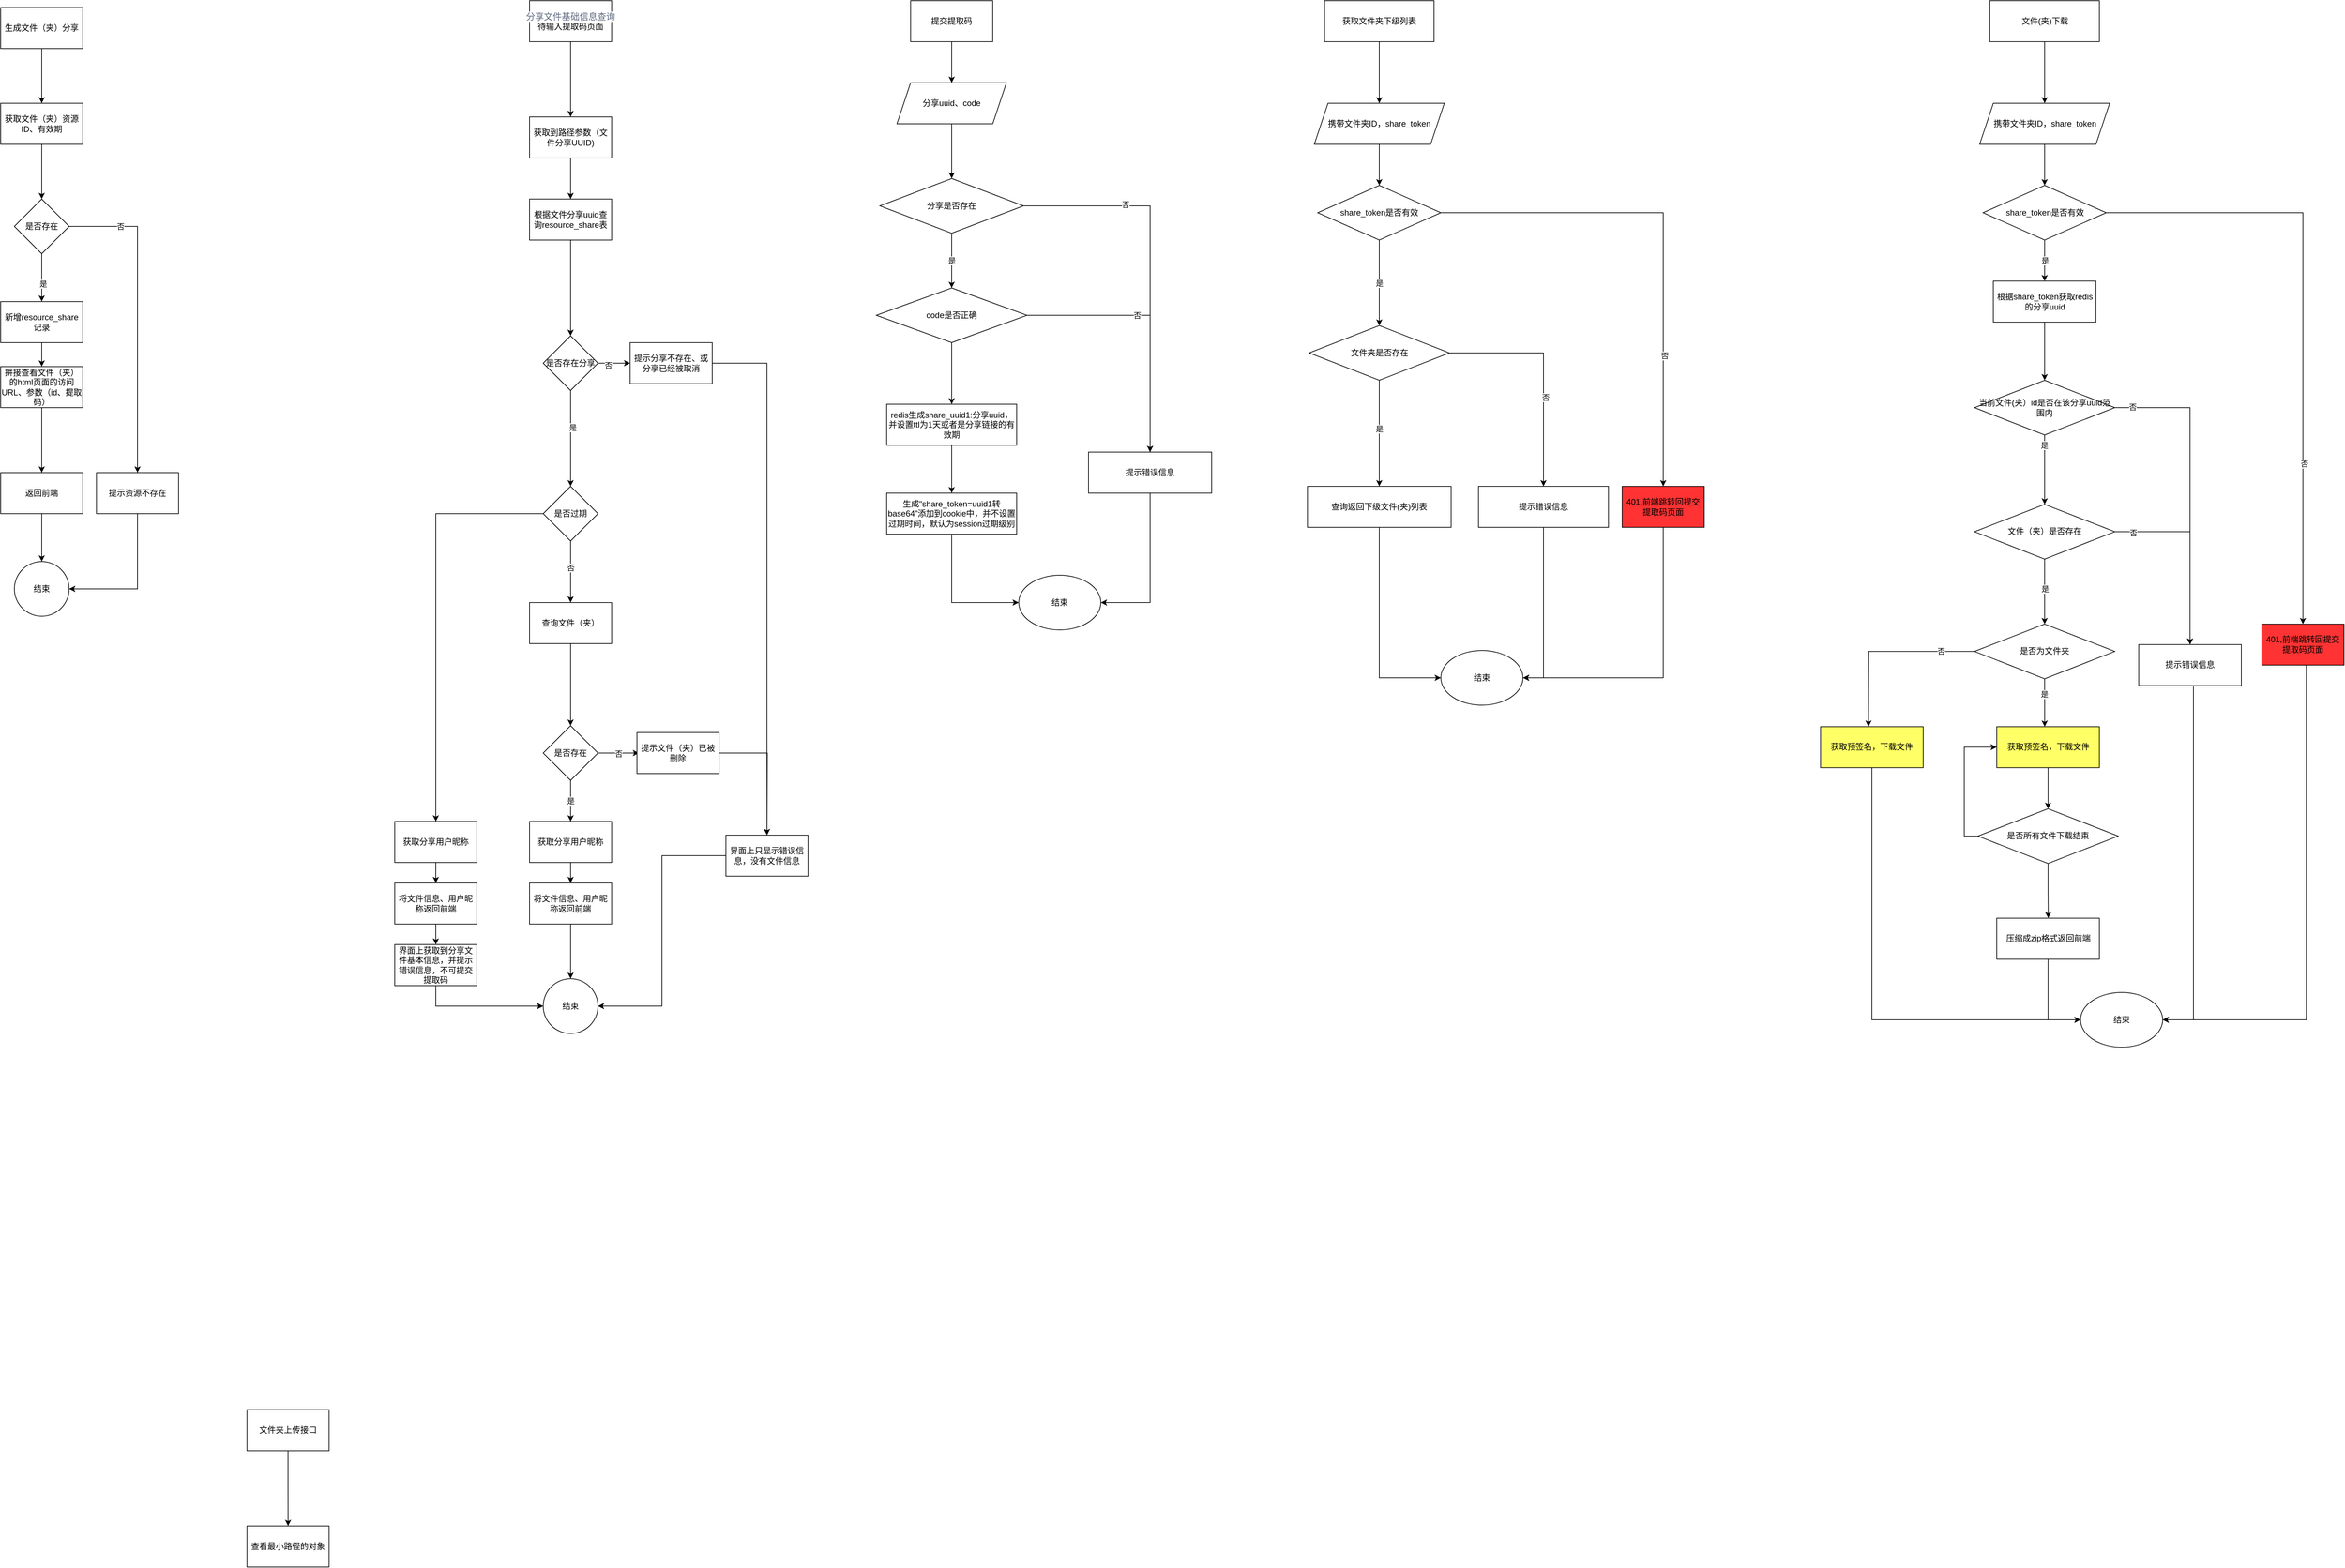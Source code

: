 <mxfile version="21.3.2" type="github">
  <diagram name="第 1 页" id="37nhzle9u0SKA33fkqQB">
    <mxGraphModel dx="4521" dy="644" grid="1" gridSize="10" guides="1" tooltips="1" connect="1" arrows="1" fold="1" page="1" pageScale="1" pageWidth="3300" pageHeight="4681" math="0" shadow="0">
      <root>
        <mxCell id="0" />
        <mxCell id="1" parent="0" />
        <mxCell id="QX1EWE-4HNn0DnZQfxOE-3" value="" style="edgeStyle=orthogonalEdgeStyle;rounded=0;orthogonalLoop=1;jettySize=auto;html=1;" parent="1" source="QX1EWE-4HNn0DnZQfxOE-1" target="QX1EWE-4HNn0DnZQfxOE-2" edge="1">
          <mxGeometry relative="1" as="geometry" />
        </mxCell>
        <mxCell id="QX1EWE-4HNn0DnZQfxOE-1" value="生成文件（夹）分享" style="rounded=0;whiteSpace=wrap;html=1;" parent="1" vertex="1">
          <mxGeometry x="-210" y="80" width="120" height="60" as="geometry" />
        </mxCell>
        <mxCell id="QX1EWE-4HNn0DnZQfxOE-16" value="" style="edgeStyle=orthogonalEdgeStyle;rounded=0;orthogonalLoop=1;jettySize=auto;html=1;" parent="1" source="QX1EWE-4HNn0DnZQfxOE-2" edge="1">
          <mxGeometry relative="1" as="geometry">
            <mxPoint x="-150" y="360" as="targetPoint" />
          </mxGeometry>
        </mxCell>
        <mxCell id="QX1EWE-4HNn0DnZQfxOE-2" value="获取文件（夹）资源ID、有效期" style="whiteSpace=wrap;html=1;rounded=0;" parent="1" vertex="1">
          <mxGeometry x="-210" y="220" width="120" height="60" as="geometry" />
        </mxCell>
        <mxCell id="QX1EWE-4HNn0DnZQfxOE-18" value="" style="edgeStyle=orthogonalEdgeStyle;rounded=0;orthogonalLoop=1;jettySize=auto;html=1;exitX=0.5;exitY=1;exitDx=0;exitDy=0;entryX=0.5;entryY=0;entryDx=0;entryDy=0;" parent="1" source="aEUXDC6EPmX7xZ4SOM1j-1" target="aEUXDC6EPmX7xZ4SOM1j-6" edge="1">
          <mxGeometry relative="1" as="geometry">
            <mxPoint x="-150" y="420" as="sourcePoint" />
            <mxPoint x="-70" y="480" as="targetPoint" />
          </mxGeometry>
        </mxCell>
        <mxCell id="aEUXDC6EPmX7xZ4SOM1j-3" value="是" style="edgeLabel;html=1;align=center;verticalAlign=middle;resizable=0;points=[];" parent="QX1EWE-4HNn0DnZQfxOE-18" vertex="1" connectable="0">
          <mxGeometry x="0.24" y="2" relative="1" as="geometry">
            <mxPoint as="offset" />
          </mxGeometry>
        </mxCell>
        <mxCell id="QX1EWE-4HNn0DnZQfxOE-13" value="" style="edgeStyle=orthogonalEdgeStyle;rounded=0;orthogonalLoop=1;jettySize=auto;html=1;" parent="1" source="QX1EWE-4HNn0DnZQfxOE-10" target="QX1EWE-4HNn0DnZQfxOE-12" edge="1">
          <mxGeometry relative="1" as="geometry" />
        </mxCell>
        <mxCell id="QX1EWE-4HNn0DnZQfxOE-10" value="返回前端" style="whiteSpace=wrap;html=1;rounded=0;" parent="1" vertex="1">
          <mxGeometry x="-210" y="760" width="120" height="60" as="geometry" />
        </mxCell>
        <mxCell id="QX1EWE-4HNn0DnZQfxOE-12" value="结束" style="ellipse;whiteSpace=wrap;html=1;rounded=0;" parent="1" vertex="1">
          <mxGeometry x="-190" y="890" width="80" height="80" as="geometry" />
        </mxCell>
        <mxCell id="aU1LqzAQT_UT4UO_2KOo-6" style="edgeStyle=orthogonalEdgeStyle;rounded=0;orthogonalLoop=1;jettySize=auto;html=1;entryX=0.5;entryY=0;entryDx=0;entryDy=0;" parent="1" source="QX1EWE-4HNn0DnZQfxOE-17" target="QX1EWE-4HNn0DnZQfxOE-10" edge="1">
          <mxGeometry relative="1" as="geometry" />
        </mxCell>
        <mxCell id="QX1EWE-4HNn0DnZQfxOE-17" value="拼接查看文件（夹）的html页面的访问URL、参数（id、提取码）" style="whiteSpace=wrap;html=1;rounded=0;" parent="1" vertex="1">
          <mxGeometry x="-210" y="605" width="120" height="60" as="geometry" />
        </mxCell>
        <mxCell id="QX1EWE-4HNn0DnZQfxOE-24" value="" style="edgeStyle=orthogonalEdgeStyle;rounded=0;orthogonalLoop=1;jettySize=auto;html=1;" parent="1" source="QX1EWE-4HNn0DnZQfxOE-22" target="QX1EWE-4HNn0DnZQfxOE-23" edge="1">
          <mxGeometry relative="1" as="geometry" />
        </mxCell>
        <mxCell id="QX1EWE-4HNn0DnZQfxOE-22" value="&lt;div class=&quot;ant-col-8 colName&quot; style=&quot;box-sizing: border-box ; margin: 0px ; padding: 0px ; position: relative ; min-height: 1px ; float: left ; width: 362.125px ; overflow: hidden ; text-overflow: ellipsis ; color: rgba(13 , 27 , 62 , 0.65) ; font-family: , &amp;#34;blinkmacsystemfont&amp;#34; , &amp;#34;segoe ui&amp;#34; , &amp;#34;roboto&amp;#34; , &amp;#34;helvetica neue&amp;#34; , &amp;#34;helvetica&amp;#34; , &amp;#34;pingfang sc&amp;#34; , &amp;#34;hiragino sans gb&amp;#34; , &amp;#34;microsoft yahei&amp;#34; , &amp;#34;simsun&amp;#34; , sans-serif ; font-size: 13px ; background-color: rgb(255 , 255 , 255)&quot;&gt;分享文件基础信息查询&lt;/div&gt;待输入提取码页面" style="rounded=0;whiteSpace=wrap;html=1;" parent="1" vertex="1">
          <mxGeometry x="563" y="70" width="120" height="60" as="geometry" />
        </mxCell>
        <mxCell id="aU1LqzAQT_UT4UO_2KOo-7" style="edgeStyle=orthogonalEdgeStyle;rounded=0;orthogonalLoop=1;jettySize=auto;html=1;entryX=0.5;entryY=0;entryDx=0;entryDy=0;" parent="1" source="QX1EWE-4HNn0DnZQfxOE-23" target="QX1EWE-4HNn0DnZQfxOE-32" edge="1">
          <mxGeometry relative="1" as="geometry">
            <mxPoint x="623" y="470.0" as="targetPoint" />
          </mxGeometry>
        </mxCell>
        <mxCell id="QX1EWE-4HNn0DnZQfxOE-23" value="获取到路径参数（文件分享UUID)" style="whiteSpace=wrap;html=1;rounded=0;" parent="1" vertex="1">
          <mxGeometry x="563" y="240" width="120" height="60" as="geometry" />
        </mxCell>
        <mxCell id="QX1EWE-4HNn0DnZQfxOE-36" value="" style="edgeStyle=orthogonalEdgeStyle;rounded=0;orthogonalLoop=1;jettySize=auto;html=1;" parent="1" source="QX1EWE-4HNn0DnZQfxOE-32" target="aEUXDC6EPmX7xZ4SOM1j-21" edge="1">
          <mxGeometry relative="1" as="geometry">
            <mxPoint x="623" y="460" as="targetPoint" />
          </mxGeometry>
        </mxCell>
        <mxCell id="QX1EWE-4HNn0DnZQfxOE-32" value="根据文件分享uuid查询resource_share表" style="whiteSpace=wrap;html=1;rounded=0;" parent="1" vertex="1">
          <mxGeometry x="563" y="360" width="120" height="60" as="geometry" />
        </mxCell>
        <mxCell id="QX1EWE-4HNn0DnZQfxOE-43" value="" style="edgeStyle=orthogonalEdgeStyle;rounded=0;orthogonalLoop=1;jettySize=auto;html=1;" parent="1" source="QX1EWE-4HNn0DnZQfxOE-35" target="QX1EWE-4HNn0DnZQfxOE-42" edge="1">
          <mxGeometry relative="1" as="geometry" />
        </mxCell>
        <mxCell id="QX1EWE-4HNn0DnZQfxOE-44" value="否" style="edgeLabel;html=1;align=center;verticalAlign=middle;resizable=0;points=[];" parent="QX1EWE-4HNn0DnZQfxOE-43" vertex="1" connectable="0">
          <mxGeometry x="-0.167" relative="1" as="geometry">
            <mxPoint y="1" as="offset" />
          </mxGeometry>
        </mxCell>
        <mxCell id="j1UiohagzKCdBn73cwp9-7" style="edgeStyle=orthogonalEdgeStyle;rounded=0;orthogonalLoop=1;jettySize=auto;html=1;" parent="1" source="QX1EWE-4HNn0DnZQfxOE-35" target="Nn34e_D6-jzWnd1NR4TE-65" edge="1">
          <mxGeometry relative="1" as="geometry">
            <mxPoint x="486" y="820" as="targetPoint" />
          </mxGeometry>
        </mxCell>
        <mxCell id="QX1EWE-4HNn0DnZQfxOE-35" value="是否过期" style="rhombus;whiteSpace=wrap;html=1;rounded=0;" parent="1" vertex="1">
          <mxGeometry x="583" y="780" width="80" height="80" as="geometry" />
        </mxCell>
        <mxCell id="QX1EWE-4HNn0DnZQfxOE-46" value="" style="edgeStyle=orthogonalEdgeStyle;rounded=0;orthogonalLoop=1;jettySize=auto;html=1;" parent="1" source="QX1EWE-4HNn0DnZQfxOE-42" target="QX1EWE-4HNn0DnZQfxOE-45" edge="1">
          <mxGeometry relative="1" as="geometry" />
        </mxCell>
        <mxCell id="QX1EWE-4HNn0DnZQfxOE-42" value="查询文件（夹）" style="whiteSpace=wrap;html=1;rounded=0;" parent="1" vertex="1">
          <mxGeometry x="563" y="950" width="120" height="60" as="geometry" />
        </mxCell>
        <mxCell id="QX1EWE-4HNn0DnZQfxOE-48" value="否" style="edgeStyle=orthogonalEdgeStyle;rounded=0;orthogonalLoop=1;jettySize=auto;html=1;" parent="1" source="QX1EWE-4HNn0DnZQfxOE-45" edge="1">
          <mxGeometry relative="1" as="geometry">
            <mxPoint x="723" y="1170" as="targetPoint" />
          </mxGeometry>
        </mxCell>
        <mxCell id="aU1LqzAQT_UT4UO_2KOo-4" value="是" style="edgeStyle=orthogonalEdgeStyle;rounded=0;orthogonalLoop=1;jettySize=auto;html=1;" parent="1" source="QX1EWE-4HNn0DnZQfxOE-45" target="Nn34e_D6-jzWnd1NR4TE-24" edge="1">
          <mxGeometry relative="1" as="geometry">
            <mxPoint x="623" y="1250" as="targetPoint" />
          </mxGeometry>
        </mxCell>
        <mxCell id="QX1EWE-4HNn0DnZQfxOE-45" value="是否存在" style="rhombus;whiteSpace=wrap;html=1;rounded=0;" parent="1" vertex="1">
          <mxGeometry x="583" y="1130" width="80" height="80" as="geometry" />
        </mxCell>
        <mxCell id="U7DTPENzPVOVYZRMsO9u-4" style="edgeStyle=orthogonalEdgeStyle;rounded=0;orthogonalLoop=1;jettySize=auto;html=1;entryX=0.5;entryY=0;entryDx=0;entryDy=0;" parent="1" source="QX1EWE-4HNn0DnZQfxOE-47" edge="1">
          <mxGeometry relative="1" as="geometry">
            <mxPoint x="910" y="1290" as="targetPoint" />
          </mxGeometry>
        </mxCell>
        <mxCell id="QX1EWE-4HNn0DnZQfxOE-47" value="提示文件（夹）已被删除" style="whiteSpace=wrap;html=1;rounded=0;" parent="1" vertex="1">
          <mxGeometry x="720" y="1140" width="120" height="60" as="geometry" />
        </mxCell>
        <mxCell id="QX1EWE-4HNn0DnZQfxOE-54" value="结束" style="ellipse;whiteSpace=wrap;html=1;rounded=0;" parent="1" vertex="1">
          <mxGeometry x="583" y="1500" width="80" height="80" as="geometry" />
        </mxCell>
        <mxCell id="aEUXDC6EPmX7xZ4SOM1j-8" style="edgeStyle=orthogonalEdgeStyle;rounded=0;orthogonalLoop=1;jettySize=auto;html=1;" parent="1" source="aEUXDC6EPmX7xZ4SOM1j-1" target="aEUXDC6EPmX7xZ4SOM1j-9" edge="1">
          <mxGeometry relative="1" as="geometry">
            <mxPoint x="-10" y="852" as="targetPoint" />
          </mxGeometry>
        </mxCell>
        <mxCell id="aEUXDC6EPmX7xZ4SOM1j-11" value="否" style="edgeLabel;html=1;align=center;verticalAlign=middle;resizable=0;points=[];" parent="aEUXDC6EPmX7xZ4SOM1j-8" vertex="1" connectable="0">
          <mxGeometry x="-0.673" relative="1" as="geometry">
            <mxPoint as="offset" />
          </mxGeometry>
        </mxCell>
        <mxCell id="aEUXDC6EPmX7xZ4SOM1j-1" value="是否存在" style="rhombus;whiteSpace=wrap;html=1;" parent="1" vertex="1">
          <mxGeometry x="-190" y="360" width="80" height="80" as="geometry" />
        </mxCell>
        <mxCell id="aEUXDC6EPmX7xZ4SOM1j-7" value="" style="edgeStyle=orthogonalEdgeStyle;rounded=0;orthogonalLoop=1;jettySize=auto;html=1;" parent="1" source="aEUXDC6EPmX7xZ4SOM1j-6" target="QX1EWE-4HNn0DnZQfxOE-17" edge="1">
          <mxGeometry relative="1" as="geometry" />
        </mxCell>
        <mxCell id="aEUXDC6EPmX7xZ4SOM1j-6" value="新增resource_share记录" style="rounded=0;whiteSpace=wrap;html=1;" parent="1" vertex="1">
          <mxGeometry x="-210" y="510" width="120" height="60" as="geometry" />
        </mxCell>
        <mxCell id="aEUXDC6EPmX7xZ4SOM1j-10" style="edgeStyle=orthogonalEdgeStyle;rounded=0;orthogonalLoop=1;jettySize=auto;html=1;entryX=1;entryY=0.5;entryDx=0;entryDy=0;" parent="1" source="aEUXDC6EPmX7xZ4SOM1j-9" target="QX1EWE-4HNn0DnZQfxOE-12" edge="1">
          <mxGeometry relative="1" as="geometry">
            <Array as="points">
              <mxPoint x="-10" y="930" />
            </Array>
          </mxGeometry>
        </mxCell>
        <mxCell id="aEUXDC6EPmX7xZ4SOM1j-9" value="提示资源不存在" style="rounded=0;whiteSpace=wrap;html=1;" parent="1" vertex="1">
          <mxGeometry x="-70" y="760" width="120" height="60" as="geometry" />
        </mxCell>
        <mxCell id="aEUXDC6EPmX7xZ4SOM1j-16" style="edgeStyle=orthogonalEdgeStyle;rounded=0;orthogonalLoop=1;jettySize=auto;html=1;entryX=0.5;entryY=0;entryDx=0;entryDy=0;exitX=0.5;exitY=1;exitDx=0;exitDy=0;" parent="1" source="aEUXDC6EPmX7xZ4SOM1j-21" target="QX1EWE-4HNn0DnZQfxOE-35" edge="1">
          <mxGeometry relative="1" as="geometry">
            <mxPoint x="620" y="720" as="sourcePoint" />
            <Array as="points">
              <mxPoint x="623" y="680" />
              <mxPoint x="623" y="680" />
            </Array>
          </mxGeometry>
        </mxCell>
        <mxCell id="aEUXDC6EPmX7xZ4SOM1j-17" value="是" style="edgeLabel;html=1;align=center;verticalAlign=middle;resizable=0;points=[];" parent="aEUXDC6EPmX7xZ4SOM1j-16" vertex="1" connectable="0">
          <mxGeometry x="-0.245" y="3" relative="1" as="geometry">
            <mxPoint y="1" as="offset" />
          </mxGeometry>
        </mxCell>
        <mxCell id="aEUXDC6EPmX7xZ4SOM1j-22" style="edgeStyle=orthogonalEdgeStyle;rounded=0;orthogonalLoop=1;jettySize=auto;html=1;" parent="1" source="aEUXDC6EPmX7xZ4SOM1j-21" target="aEUXDC6EPmX7xZ4SOM1j-23" edge="1">
          <mxGeometry relative="1" as="geometry">
            <mxPoint x="720" y="580" as="targetPoint" />
          </mxGeometry>
        </mxCell>
        <mxCell id="aEUXDC6EPmX7xZ4SOM1j-26" value="否" style="edgeLabel;html=1;align=center;verticalAlign=middle;resizable=0;points=[];" parent="aEUXDC6EPmX7xZ4SOM1j-22" vertex="1" connectable="0">
          <mxGeometry x="-0.38" y="-2" relative="1" as="geometry">
            <mxPoint y="1" as="offset" />
          </mxGeometry>
        </mxCell>
        <mxCell id="aEUXDC6EPmX7xZ4SOM1j-21" value="是否存在分享" style="rhombus;whiteSpace=wrap;html=1;" parent="1" vertex="1">
          <mxGeometry x="583" y="560" width="80" height="80" as="geometry" />
        </mxCell>
        <mxCell id="j1UiohagzKCdBn73cwp9-2" style="edgeStyle=orthogonalEdgeStyle;rounded=0;orthogonalLoop=1;jettySize=auto;html=1;" parent="1" source="aEUXDC6EPmX7xZ4SOM1j-23" target="j1UiohagzKCdBn73cwp9-3" edge="1">
          <mxGeometry relative="1" as="geometry">
            <mxPoint x="910.0" y="1290" as="targetPoint" />
          </mxGeometry>
        </mxCell>
        <mxCell id="aEUXDC6EPmX7xZ4SOM1j-23" value="提示分享不存在、或分享已经被取消" style="rounded=0;whiteSpace=wrap;html=1;" parent="1" vertex="1">
          <mxGeometry x="710" y="570" width="120" height="60" as="geometry" />
        </mxCell>
        <mxCell id="JEY8M_b-aeZlk2IxCc60-3" style="edgeStyle=orthogonalEdgeStyle;rounded=0;orthogonalLoop=1;jettySize=auto;html=1;entryX=0.5;entryY=0;entryDx=0;entryDy=0;" parent="1" source="JEY8M_b-aeZlk2IxCc60-1" target="JEY8M_b-aeZlk2IxCc60-2" edge="1">
          <mxGeometry relative="1" as="geometry" />
        </mxCell>
        <mxCell id="JEY8M_b-aeZlk2IxCc60-1" value="获取文件夹下级列表" style="rounded=0;whiteSpace=wrap;html=1;" parent="1" vertex="1">
          <mxGeometry x="1725" y="70" width="160" height="60" as="geometry" />
        </mxCell>
        <mxCell id="JEY8M_b-aeZlk2IxCc60-8" style="edgeStyle=orthogonalEdgeStyle;rounded=0;orthogonalLoop=1;jettySize=auto;html=1;" parent="1" source="JEY8M_b-aeZlk2IxCc60-2" target="JEY8M_b-aeZlk2IxCc60-5" edge="1">
          <mxGeometry relative="1" as="geometry" />
        </mxCell>
        <mxCell id="JEY8M_b-aeZlk2IxCc60-2" value="携带文件夹ID，share_token" style="shape=parallelogram;perimeter=parallelogramPerimeter;whiteSpace=wrap;html=1;fixedSize=1;" parent="1" vertex="1">
          <mxGeometry x="1710" y="220" width="190" height="60" as="geometry" />
        </mxCell>
        <mxCell id="JEY8M_b-aeZlk2IxCc60-9" value="是" style="edgeStyle=orthogonalEdgeStyle;rounded=0;orthogonalLoop=1;jettySize=auto;html=1;" parent="1" source="JEY8M_b-aeZlk2IxCc60-5" target="JEY8M_b-aeZlk2IxCc60-6" edge="1">
          <mxGeometry relative="1" as="geometry" />
        </mxCell>
        <mxCell id="j1UiohagzKCdBn73cwp9-20" style="edgeStyle=orthogonalEdgeStyle;rounded=0;orthogonalLoop=1;jettySize=auto;html=1;entryX=0.5;entryY=0;entryDx=0;entryDy=0;" parent="1" source="JEY8M_b-aeZlk2IxCc60-5" target="j1UiohagzKCdBn73cwp9-19" edge="1">
          <mxGeometry relative="1" as="geometry" />
        </mxCell>
        <mxCell id="j1UiohagzKCdBn73cwp9-21" value="否" style="edgeLabel;html=1;align=center;verticalAlign=middle;resizable=0;points=[];" parent="j1UiohagzKCdBn73cwp9-20" vertex="1" connectable="0">
          <mxGeometry x="0.472" y="2" relative="1" as="geometry">
            <mxPoint as="offset" />
          </mxGeometry>
        </mxCell>
        <mxCell id="JEY8M_b-aeZlk2IxCc60-5" value="share_token是否有效" style="rhombus;whiteSpace=wrap;html=1;" parent="1" vertex="1">
          <mxGeometry x="1715" y="340" width="180" height="80" as="geometry" />
        </mxCell>
        <mxCell id="j1UiohagzKCdBn73cwp9-22" style="edgeStyle=orthogonalEdgeStyle;rounded=0;orthogonalLoop=1;jettySize=auto;html=1;entryX=0.5;entryY=0;entryDx=0;entryDy=0;" parent="1" source="JEY8M_b-aeZlk2IxCc60-6" target="JEY8M_b-aeZlk2IxCc60-13" edge="1">
          <mxGeometry relative="1" as="geometry" />
        </mxCell>
        <mxCell id="j1UiohagzKCdBn73cwp9-25" value="否" style="edgeLabel;html=1;align=center;verticalAlign=middle;resizable=0;points=[];" parent="j1UiohagzKCdBn73cwp9-22" vertex="1" connectable="0">
          <mxGeometry x="0.215" y="3" relative="1" as="geometry">
            <mxPoint as="offset" />
          </mxGeometry>
        </mxCell>
        <mxCell id="j1UiohagzKCdBn73cwp9-23" style="edgeStyle=orthogonalEdgeStyle;rounded=0;orthogonalLoop=1;jettySize=auto;html=1;entryX=0.5;entryY=0;entryDx=0;entryDy=0;" parent="1" source="JEY8M_b-aeZlk2IxCc60-6" target="JEY8M_b-aeZlk2IxCc60-11" edge="1">
          <mxGeometry relative="1" as="geometry" />
        </mxCell>
        <mxCell id="j1UiohagzKCdBn73cwp9-24" value="是" style="edgeLabel;html=1;align=center;verticalAlign=middle;resizable=0;points=[];" parent="j1UiohagzKCdBn73cwp9-23" vertex="1" connectable="0">
          <mxGeometry x="-0.085" relative="1" as="geometry">
            <mxPoint as="offset" />
          </mxGeometry>
        </mxCell>
        <mxCell id="JEY8M_b-aeZlk2IxCc60-6" value="文件夹是否存在" style="rhombus;whiteSpace=wrap;html=1;" parent="1" vertex="1">
          <mxGeometry x="1702.5" y="545" width="205" height="80" as="geometry" />
        </mxCell>
        <mxCell id="JEY8M_b-aeZlk2IxCc60-15" style="edgeStyle=orthogonalEdgeStyle;rounded=0;orthogonalLoop=1;jettySize=auto;html=1;" parent="1" source="JEY8M_b-aeZlk2IxCc60-11" target="JEY8M_b-aeZlk2IxCc60-14" edge="1">
          <mxGeometry relative="1" as="geometry">
            <Array as="points">
              <mxPoint x="1805" y="1060" />
            </Array>
          </mxGeometry>
        </mxCell>
        <mxCell id="JEY8M_b-aeZlk2IxCc60-11" value="查询返回下级文件(夹)列表" style="rounded=0;whiteSpace=wrap;html=1;" parent="1" vertex="1">
          <mxGeometry x="1700" y="780" width="210" height="60" as="geometry" />
        </mxCell>
        <mxCell id="JEY8M_b-aeZlk2IxCc60-20" style="edgeStyle=orthogonalEdgeStyle;rounded=0;orthogonalLoop=1;jettySize=auto;html=1;entryX=1;entryY=0.5;entryDx=0;entryDy=0;exitX=0.5;exitY=1;exitDx=0;exitDy=0;" parent="1" source="JEY8M_b-aeZlk2IxCc60-13" target="JEY8M_b-aeZlk2IxCc60-14" edge="1">
          <mxGeometry relative="1" as="geometry">
            <Array as="points">
              <mxPoint x="2045" y="1060" />
            </Array>
          </mxGeometry>
        </mxCell>
        <mxCell id="JEY8M_b-aeZlk2IxCc60-13" value="提示错误信息" style="rounded=0;whiteSpace=wrap;html=1;" parent="1" vertex="1">
          <mxGeometry x="1950" y="780" width="190" height="60" as="geometry" />
        </mxCell>
        <mxCell id="JEY8M_b-aeZlk2IxCc60-14" value="结束" style="ellipse;whiteSpace=wrap;html=1;" parent="1" vertex="1">
          <mxGeometry x="1895" y="1020" width="120" height="80" as="geometry" />
        </mxCell>
        <mxCell id="Nn34e_D6-jzWnd1NR4TE-2" style="edgeStyle=orthogonalEdgeStyle;rounded=0;orthogonalLoop=1;jettySize=auto;html=1;exitX=0;exitY=0.5;exitDx=0;exitDy=0;entryX=1;entryY=0.5;entryDx=0;entryDy=0;" parent="1" source="j1UiohagzKCdBn73cwp9-3" target="QX1EWE-4HNn0DnZQfxOE-54" edge="1">
          <mxGeometry relative="1" as="geometry">
            <mxPoint x="910" y="1350" as="sourcePoint" />
          </mxGeometry>
        </mxCell>
        <mxCell id="j1UiohagzKCdBn73cwp9-3" value="界面上只显示错误信息，没有文件信息" style="rounded=0;whiteSpace=wrap;html=1;" parent="1" vertex="1">
          <mxGeometry x="850" y="1290" width="120" height="60" as="geometry" />
        </mxCell>
        <mxCell id="Nn34e_D6-jzWnd1NR4TE-70" style="edgeStyle=orthogonalEdgeStyle;rounded=0;orthogonalLoop=1;jettySize=auto;html=1;exitX=0.5;exitY=1;exitDx=0;exitDy=0;entryX=0;entryY=0.5;entryDx=0;entryDy=0;" parent="1" source="j1UiohagzKCdBn73cwp9-9" target="QX1EWE-4HNn0DnZQfxOE-54" edge="1">
          <mxGeometry relative="1" as="geometry" />
        </mxCell>
        <mxCell id="j1UiohagzKCdBn73cwp9-9" value="界面上获取到分享文件基本信息，并提示错误信息，不可提交提取码" style="rounded=0;whiteSpace=wrap;html=1;" parent="1" vertex="1">
          <mxGeometry x="366" y="1450" width="120" height="60" as="geometry" />
        </mxCell>
        <mxCell id="j1UiohagzKCdBn73cwp9-26" style="edgeStyle=orthogonalEdgeStyle;rounded=0;orthogonalLoop=1;jettySize=auto;html=1;entryX=1;entryY=0.5;entryDx=0;entryDy=0;exitX=0.5;exitY=1;exitDx=0;exitDy=0;" parent="1" source="j1UiohagzKCdBn73cwp9-19" target="JEY8M_b-aeZlk2IxCc60-14" edge="1">
          <mxGeometry relative="1" as="geometry">
            <Array as="points">
              <mxPoint x="2220" y="1060" />
            </Array>
          </mxGeometry>
        </mxCell>
        <mxCell id="j1UiohagzKCdBn73cwp9-19" value="401,前端跳转回提交提取码页面" style="rounded=0;whiteSpace=wrap;html=1;fillColor=#FF3333;" parent="1" vertex="1">
          <mxGeometry x="2160" y="780" width="120" height="60" as="geometry" />
        </mxCell>
        <mxCell id="j1UiohagzKCdBn73cwp9-27" style="edgeStyle=orthogonalEdgeStyle;rounded=0;orthogonalLoop=1;jettySize=auto;html=1;entryX=0.5;entryY=0;entryDx=0;entryDy=0;" parent="1" source="j1UiohagzKCdBn73cwp9-28" target="j1UiohagzKCdBn73cwp9-30" edge="1">
          <mxGeometry relative="1" as="geometry" />
        </mxCell>
        <mxCell id="j1UiohagzKCdBn73cwp9-28" value="文件(夹)下载" style="rounded=0;whiteSpace=wrap;html=1;" parent="1" vertex="1">
          <mxGeometry x="2697.5" y="70" width="160" height="60" as="geometry" />
        </mxCell>
        <mxCell id="j1UiohagzKCdBn73cwp9-29" style="edgeStyle=orthogonalEdgeStyle;rounded=0;orthogonalLoop=1;jettySize=auto;html=1;" parent="1" source="j1UiohagzKCdBn73cwp9-30" target="j1UiohagzKCdBn73cwp9-34" edge="1">
          <mxGeometry relative="1" as="geometry" />
        </mxCell>
        <mxCell id="j1UiohagzKCdBn73cwp9-30" value="携带文件夹ID，share_token" style="shape=parallelogram;perimeter=parallelogramPerimeter;whiteSpace=wrap;html=1;fixedSize=1;" parent="1" vertex="1">
          <mxGeometry x="2682.5" y="220" width="190" height="60" as="geometry" />
        </mxCell>
        <mxCell id="j1UiohagzKCdBn73cwp9-31" value="是" style="edgeStyle=orthogonalEdgeStyle;rounded=0;orthogonalLoop=1;jettySize=auto;html=1;" parent="1" source="j1UiohagzKCdBn73cwp9-34" target="Nn34e_D6-jzWnd1NR4TE-45" edge="1">
          <mxGeometry relative="1" as="geometry" />
        </mxCell>
        <mxCell id="j1UiohagzKCdBn73cwp9-32" style="edgeStyle=orthogonalEdgeStyle;rounded=0;orthogonalLoop=1;jettySize=auto;html=1;entryX=0.5;entryY=0;entryDx=0;entryDy=0;" parent="1" source="j1UiohagzKCdBn73cwp9-34" target="j1UiohagzKCdBn73cwp9-46" edge="1">
          <mxGeometry relative="1" as="geometry" />
        </mxCell>
        <mxCell id="j1UiohagzKCdBn73cwp9-33" value="否" style="edgeLabel;html=1;align=center;verticalAlign=middle;resizable=0;points=[];" parent="j1UiohagzKCdBn73cwp9-32" vertex="1" connectable="0">
          <mxGeometry x="0.472" y="2" relative="1" as="geometry">
            <mxPoint as="offset" />
          </mxGeometry>
        </mxCell>
        <mxCell id="j1UiohagzKCdBn73cwp9-34" value="share_token是否有效" style="rhombus;whiteSpace=wrap;html=1;" parent="1" vertex="1">
          <mxGeometry x="2687.5" y="340" width="180" height="80" as="geometry" />
        </mxCell>
        <mxCell id="j1UiohagzKCdBn73cwp9-35" style="edgeStyle=orthogonalEdgeStyle;rounded=0;orthogonalLoop=1;jettySize=auto;html=1;entryX=0.5;entryY=0;entryDx=0;entryDy=0;" parent="1" source="j1UiohagzKCdBn73cwp9-39" target="j1UiohagzKCdBn73cwp9-43" edge="1">
          <mxGeometry relative="1" as="geometry" />
        </mxCell>
        <mxCell id="Nn34e_D6-jzWnd1NR4TE-56" value="否" style="edgeLabel;html=1;align=center;verticalAlign=middle;resizable=0;points=[];" parent="j1UiohagzKCdBn73cwp9-35" vertex="1" connectable="0">
          <mxGeometry x="-0.809" y="-1" relative="1" as="geometry">
            <mxPoint as="offset" />
          </mxGeometry>
        </mxCell>
        <mxCell id="j1UiohagzKCdBn73cwp9-37" style="edgeStyle=orthogonalEdgeStyle;rounded=0;orthogonalLoop=1;jettySize=auto;html=1;" parent="1" source="j1UiohagzKCdBn73cwp9-39" edge="1">
          <mxGeometry relative="1" as="geometry">
            <mxPoint x="2777.5" y="981.43" as="targetPoint" />
          </mxGeometry>
        </mxCell>
        <mxCell id="j1UiohagzKCdBn73cwp9-38" value="是" style="edgeLabel;html=1;align=center;verticalAlign=middle;resizable=0;points=[];" parent="j1UiohagzKCdBn73cwp9-37" vertex="1" connectable="0">
          <mxGeometry x="-0.085" relative="1" as="geometry">
            <mxPoint as="offset" />
          </mxGeometry>
        </mxCell>
        <mxCell id="j1UiohagzKCdBn73cwp9-39" value="文件（夹）是否存在" style="rhombus;whiteSpace=wrap;html=1;" parent="1" vertex="1">
          <mxGeometry x="2675" y="806.43" width="205" height="80" as="geometry" />
        </mxCell>
        <mxCell id="j1UiohagzKCdBn73cwp9-42" style="edgeStyle=orthogonalEdgeStyle;rounded=0;orthogonalLoop=1;jettySize=auto;html=1;entryX=1;entryY=0.5;entryDx=0;entryDy=0;exitX=0.5;exitY=1;exitDx=0;exitDy=0;" parent="1" source="j1UiohagzKCdBn73cwp9-43" target="j1UiohagzKCdBn73cwp9-44" edge="1">
          <mxGeometry relative="1" as="geometry">
            <Array as="points">
              <mxPoint x="2995" y="1560" />
            </Array>
          </mxGeometry>
        </mxCell>
        <mxCell id="j1UiohagzKCdBn73cwp9-43" value="提示错误信息" style="rounded=0;whiteSpace=wrap;html=1;" parent="1" vertex="1">
          <mxGeometry x="2915" y="1011.43" width="150" height="60" as="geometry" />
        </mxCell>
        <mxCell id="j1UiohagzKCdBn73cwp9-44" value="结束" style="ellipse;whiteSpace=wrap;html=1;" parent="1" vertex="1">
          <mxGeometry x="2830" y="1520" width="120" height="80" as="geometry" />
        </mxCell>
        <mxCell id="j1UiohagzKCdBn73cwp9-45" style="edgeStyle=orthogonalEdgeStyle;rounded=0;orthogonalLoop=1;jettySize=auto;html=1;entryX=1;entryY=0.5;entryDx=0;entryDy=0;exitX=0.5;exitY=1;exitDx=0;exitDy=0;" parent="1" source="j1UiohagzKCdBn73cwp9-46" target="j1UiohagzKCdBn73cwp9-44" edge="1">
          <mxGeometry relative="1" as="geometry">
            <Array as="points">
              <mxPoint x="3160" y="1560" />
            </Array>
          </mxGeometry>
        </mxCell>
        <mxCell id="j1UiohagzKCdBn73cwp9-46" value="401,前端跳转回提交提取码页面" style="rounded=0;whiteSpace=wrap;html=1;fillColor=#FF3333;" parent="1" vertex="1">
          <mxGeometry x="3095" y="981.43" width="120" height="60" as="geometry" />
        </mxCell>
        <mxCell id="Nn34e_D6-jzWnd1NR4TE-3" style="edgeStyle=orthogonalEdgeStyle;rounded=0;orthogonalLoop=1;jettySize=auto;html=1;" parent="1" source="Nn34e_D6-jzWnd1NR4TE-4" target="Nn34e_D6-jzWnd1NR4TE-6" edge="1">
          <mxGeometry relative="1" as="geometry" />
        </mxCell>
        <mxCell id="Nn34e_D6-jzWnd1NR4TE-4" value="提交提取码" style="rounded=0;whiteSpace=wrap;html=1;" parent="1" vertex="1">
          <mxGeometry x="1120" y="70" width="120" height="60" as="geometry" />
        </mxCell>
        <mxCell id="Nn34e_D6-jzWnd1NR4TE-5" style="edgeStyle=orthogonalEdgeStyle;rounded=0;orthogonalLoop=1;jettySize=auto;html=1;entryX=0.5;entryY=0;entryDx=0;entryDy=0;" parent="1" source="Nn34e_D6-jzWnd1NR4TE-6" target="Nn34e_D6-jzWnd1NR4TE-10" edge="1">
          <mxGeometry relative="1" as="geometry" />
        </mxCell>
        <mxCell id="Nn34e_D6-jzWnd1NR4TE-6" value="分享uuid、code" style="shape=parallelogram;perimeter=parallelogramPerimeter;whiteSpace=wrap;html=1;fixedSize=1;" parent="1" vertex="1">
          <mxGeometry x="1100" y="190" width="160" height="60" as="geometry" />
        </mxCell>
        <mxCell id="Nn34e_D6-jzWnd1NR4TE-7" value="是" style="edgeStyle=orthogonalEdgeStyle;rounded=0;orthogonalLoop=1;jettySize=auto;html=1;entryX=0.5;entryY=0;entryDx=0;entryDy=0;" parent="1" source="Nn34e_D6-jzWnd1NR4TE-10" target="Nn34e_D6-jzWnd1NR4TE-14" edge="1">
          <mxGeometry relative="1" as="geometry" />
        </mxCell>
        <mxCell id="Nn34e_D6-jzWnd1NR4TE-8" style="edgeStyle=orthogonalEdgeStyle;rounded=0;orthogonalLoop=1;jettySize=auto;html=1;" parent="1" source="Nn34e_D6-jzWnd1NR4TE-10" target="Nn34e_D6-jzWnd1NR4TE-20" edge="1">
          <mxGeometry relative="1" as="geometry" />
        </mxCell>
        <mxCell id="Nn34e_D6-jzWnd1NR4TE-9" value="否" style="edgeLabel;html=1;align=center;verticalAlign=middle;resizable=0;points=[];" parent="Nn34e_D6-jzWnd1NR4TE-8" vertex="1" connectable="0">
          <mxGeometry x="-0.453" y="2" relative="1" as="geometry">
            <mxPoint as="offset" />
          </mxGeometry>
        </mxCell>
        <mxCell id="Nn34e_D6-jzWnd1NR4TE-10" value="分享是否存在" style="rhombus;whiteSpace=wrap;html=1;" parent="1" vertex="1">
          <mxGeometry x="1075" y="330" width="210" height="80" as="geometry" />
        </mxCell>
        <mxCell id="Nn34e_D6-jzWnd1NR4TE-11" style="edgeStyle=orthogonalEdgeStyle;rounded=0;orthogonalLoop=1;jettySize=auto;html=1;" parent="1" source="Nn34e_D6-jzWnd1NR4TE-14" target="Nn34e_D6-jzWnd1NR4TE-22" edge="1">
          <mxGeometry relative="1" as="geometry" />
        </mxCell>
        <mxCell id="Nn34e_D6-jzWnd1NR4TE-12" style="edgeStyle=orthogonalEdgeStyle;rounded=0;orthogonalLoop=1;jettySize=auto;html=1;entryX=0.5;entryY=0;entryDx=0;entryDy=0;" parent="1" source="Nn34e_D6-jzWnd1NR4TE-14" target="Nn34e_D6-jzWnd1NR4TE-20" edge="1">
          <mxGeometry relative="1" as="geometry" />
        </mxCell>
        <mxCell id="Nn34e_D6-jzWnd1NR4TE-13" value="否" style="edgeLabel;html=1;align=center;verticalAlign=middle;resizable=0;points=[];" parent="Nn34e_D6-jzWnd1NR4TE-12" vertex="1" connectable="0">
          <mxGeometry x="-0.154" relative="1" as="geometry">
            <mxPoint as="offset" />
          </mxGeometry>
        </mxCell>
        <mxCell id="Nn34e_D6-jzWnd1NR4TE-14" value="code是否正确" style="rhombus;whiteSpace=wrap;html=1;" parent="1" vertex="1">
          <mxGeometry x="1070" y="490" width="220" height="80" as="geometry" />
        </mxCell>
        <mxCell id="Nn34e_D6-jzWnd1NR4TE-15" style="edgeStyle=orthogonalEdgeStyle;rounded=0;orthogonalLoop=1;jettySize=auto;html=1;entryX=0;entryY=0.5;entryDx=0;entryDy=0;" parent="1" source="Nn34e_D6-jzWnd1NR4TE-16" target="Nn34e_D6-jzWnd1NR4TE-21" edge="1">
          <mxGeometry relative="1" as="geometry">
            <mxPoint x="1180" y="850" as="targetPoint" />
            <Array as="points">
              <mxPoint x="1180" y="950" />
            </Array>
          </mxGeometry>
        </mxCell>
        <mxCell id="Nn34e_D6-jzWnd1NR4TE-16" value="生成&quot;share_token=uuid1转base64&quot;添加到cookie中，并不设置过期时间，默认为session过期级别" style="rounded=0;whiteSpace=wrap;html=1;" parent="1" vertex="1">
          <mxGeometry x="1085" y="790" width="190" height="60" as="geometry" />
        </mxCell>
        <mxCell id="Nn34e_D6-jzWnd1NR4TE-19" style="edgeStyle=orthogonalEdgeStyle;rounded=0;orthogonalLoop=1;jettySize=auto;html=1;entryX=1;entryY=0.5;entryDx=0;entryDy=0;" parent="1" source="Nn34e_D6-jzWnd1NR4TE-20" target="Nn34e_D6-jzWnd1NR4TE-21" edge="1">
          <mxGeometry relative="1" as="geometry" />
        </mxCell>
        <mxCell id="Nn34e_D6-jzWnd1NR4TE-20" value="提示错误信息" style="rounded=0;whiteSpace=wrap;html=1;" parent="1" vertex="1">
          <mxGeometry x="1380" y="730" width="180" height="60" as="geometry" />
        </mxCell>
        <mxCell id="Nn34e_D6-jzWnd1NR4TE-21" value="结束" style="ellipse;whiteSpace=wrap;html=1;" parent="1" vertex="1">
          <mxGeometry x="1278" y="910" width="120" height="80" as="geometry" />
        </mxCell>
        <mxCell id="Nn34e_D6-jzWnd1NR4TE-23" style="edgeStyle=orthogonalEdgeStyle;rounded=0;orthogonalLoop=1;jettySize=auto;html=1;exitX=0.5;exitY=1;exitDx=0;exitDy=0;entryX=0.5;entryY=0;entryDx=0;entryDy=0;" parent="1" source="Nn34e_D6-jzWnd1NR4TE-22" target="Nn34e_D6-jzWnd1NR4TE-16" edge="1">
          <mxGeometry relative="1" as="geometry" />
        </mxCell>
        <mxCell id="Nn34e_D6-jzWnd1NR4TE-22" value="redis生成share_uuid1:分享uuid，并设置ttl为1天或者是分享链接的有效期" style="rounded=0;whiteSpace=wrap;html=1;" parent="1" vertex="1">
          <mxGeometry x="1085" y="660" width="190" height="60" as="geometry" />
        </mxCell>
        <mxCell id="Nn34e_D6-jzWnd1NR4TE-26" style="edgeStyle=orthogonalEdgeStyle;rounded=0;orthogonalLoop=1;jettySize=auto;html=1;exitX=0.5;exitY=1;exitDx=0;exitDy=0;entryX=0.5;entryY=0;entryDx=0;entryDy=0;" parent="1" source="Nn34e_D6-jzWnd1NR4TE-24" target="Nn34e_D6-jzWnd1NR4TE-25" edge="1">
          <mxGeometry relative="1" as="geometry" />
        </mxCell>
        <mxCell id="Nn34e_D6-jzWnd1NR4TE-24" value="获取分享用户昵称" style="whiteSpace=wrap;html=1;rounded=0;" parent="1" vertex="1">
          <mxGeometry x="563" y="1270" width="120" height="60" as="geometry" />
        </mxCell>
        <mxCell id="Nn34e_D6-jzWnd1NR4TE-27" value="" style="edgeStyle=orthogonalEdgeStyle;rounded=0;orthogonalLoop=1;jettySize=auto;html=1;" parent="1" source="Nn34e_D6-jzWnd1NR4TE-25" target="QX1EWE-4HNn0DnZQfxOE-54" edge="1">
          <mxGeometry relative="1" as="geometry" />
        </mxCell>
        <mxCell id="Nn34e_D6-jzWnd1NR4TE-25" value="将文件信息、用户昵称返回前端" style="whiteSpace=wrap;html=1;rounded=0;" parent="1" vertex="1">
          <mxGeometry x="563" y="1360" width="120" height="60" as="geometry" />
        </mxCell>
        <mxCell id="Nn34e_D6-jzWnd1NR4TE-29" style="edgeStyle=orthogonalEdgeStyle;rounded=0;orthogonalLoop=1;jettySize=auto;html=1;exitX=0.5;exitY=1;exitDx=0;exitDy=0;" parent="1" source="Nn34e_D6-jzWnd1NR4TE-28" edge="1">
          <mxGeometry relative="1" as="geometry">
            <mxPoint x="2777.571" y="1131.43" as="targetPoint" />
            <Array as="points">
              <mxPoint x="2778" y="1081.43" />
              <mxPoint x="2778" y="1081.43" />
            </Array>
          </mxGeometry>
        </mxCell>
        <mxCell id="Nn34e_D6-jzWnd1NR4TE-31" value="是" style="edgeLabel;html=1;align=center;verticalAlign=middle;resizable=0;points=[];" parent="Nn34e_D6-jzWnd1NR4TE-29" vertex="1" connectable="0">
          <mxGeometry x="-0.366" y="-1" relative="1" as="geometry">
            <mxPoint as="offset" />
          </mxGeometry>
        </mxCell>
        <mxCell id="Nn34e_D6-jzWnd1NR4TE-39" style="edgeStyle=orthogonalEdgeStyle;rounded=0;orthogonalLoop=1;jettySize=auto;html=1;exitX=0;exitY=0.5;exitDx=0;exitDy=0;" parent="1" source="Nn34e_D6-jzWnd1NR4TE-28" edge="1">
          <mxGeometry relative="1" as="geometry">
            <mxPoint x="2520" y="1131.43" as="targetPoint" />
          </mxGeometry>
        </mxCell>
        <mxCell id="Nn34e_D6-jzWnd1NR4TE-41" value="否" style="edgeLabel;html=1;align=center;verticalAlign=middle;resizable=0;points=[];" parent="Nn34e_D6-jzWnd1NR4TE-39" vertex="1" connectable="0">
          <mxGeometry x="-0.627" y="-1" relative="1" as="geometry">
            <mxPoint as="offset" />
          </mxGeometry>
        </mxCell>
        <mxCell id="Nn34e_D6-jzWnd1NR4TE-28" value="是否为文件夹" style="rhombus;whiteSpace=wrap;html=1;" parent="1" vertex="1">
          <mxGeometry x="2675" y="981.43" width="205" height="80" as="geometry" />
        </mxCell>
        <mxCell id="Nn34e_D6-jzWnd1NR4TE-32" style="edgeStyle=orthogonalEdgeStyle;rounded=0;orthogonalLoop=1;jettySize=auto;html=1;exitX=0.5;exitY=1;exitDx=0;exitDy=0;" parent="1" source="Nn34e_D6-jzWnd1NR4TE-30" edge="1">
          <mxGeometry relative="1" as="geometry">
            <mxPoint x="2782.5" y="1251.43" as="targetPoint" />
          </mxGeometry>
        </mxCell>
        <mxCell id="Nn34e_D6-jzWnd1NR4TE-30" value="获取预签名，下载文件" style="rounded=0;whiteSpace=wrap;html=1;fillColor=#FFFF66;" parent="1" vertex="1">
          <mxGeometry x="2707.5" y="1131.43" width="150" height="60" as="geometry" />
        </mxCell>
        <mxCell id="Nn34e_D6-jzWnd1NR4TE-34" style="edgeStyle=orthogonalEdgeStyle;rounded=0;orthogonalLoop=1;jettySize=auto;html=1;exitX=0;exitY=0.5;exitDx=0;exitDy=0;entryX=0;entryY=0.5;entryDx=0;entryDy=0;" parent="1" source="Nn34e_D6-jzWnd1NR4TE-33" target="Nn34e_D6-jzWnd1NR4TE-30" edge="1">
          <mxGeometry relative="1" as="geometry" />
        </mxCell>
        <mxCell id="Nn34e_D6-jzWnd1NR4TE-35" style="edgeStyle=orthogonalEdgeStyle;rounded=0;orthogonalLoop=1;jettySize=auto;html=1;exitX=0.5;exitY=1;exitDx=0;exitDy=0;" parent="1" source="Nn34e_D6-jzWnd1NR4TE-33" edge="1">
          <mxGeometry relative="1" as="geometry">
            <mxPoint x="2782.765" y="1411.43" as="targetPoint" />
          </mxGeometry>
        </mxCell>
        <mxCell id="Nn34e_D6-jzWnd1NR4TE-33" value="是否所有文件下载结束" style="rhombus;whiteSpace=wrap;html=1;" parent="1" vertex="1">
          <mxGeometry x="2680" y="1251.43" width="205" height="80" as="geometry" />
        </mxCell>
        <mxCell id="Nn34e_D6-jzWnd1NR4TE-37" style="edgeStyle=orthogonalEdgeStyle;rounded=0;orthogonalLoop=1;jettySize=auto;html=1;exitX=0.5;exitY=1;exitDx=0;exitDy=0;entryX=0;entryY=0.5;entryDx=0;entryDy=0;" parent="1" source="Nn34e_D6-jzWnd1NR4TE-36" target="j1UiohagzKCdBn73cwp9-44" edge="1">
          <mxGeometry relative="1" as="geometry" />
        </mxCell>
        <mxCell id="Nn34e_D6-jzWnd1NR4TE-36" value="压缩成zip格式返回前端" style="rounded=0;whiteSpace=wrap;html=1;" parent="1" vertex="1">
          <mxGeometry x="2707.5" y="1411.43" width="150" height="60" as="geometry" />
        </mxCell>
        <mxCell id="Nn34e_D6-jzWnd1NR4TE-40" style="edgeStyle=orthogonalEdgeStyle;rounded=0;orthogonalLoop=1;jettySize=auto;html=1;exitX=0.5;exitY=1;exitDx=0;exitDy=0;entryX=0;entryY=0.5;entryDx=0;entryDy=0;" parent="1" source="Nn34e_D6-jzWnd1NR4TE-38" target="j1UiohagzKCdBn73cwp9-44" edge="1">
          <mxGeometry relative="1" as="geometry" />
        </mxCell>
        <mxCell id="Nn34e_D6-jzWnd1NR4TE-38" value="获取预签名，下载文件" style="rounded=0;whiteSpace=wrap;html=1;fillColor=#FFFF66;" parent="1" vertex="1">
          <mxGeometry x="2450" y="1131.43" width="150" height="60" as="geometry" />
        </mxCell>
        <mxCell id="Nn34e_D6-jzWnd1NR4TE-43" style="edgeStyle=orthogonalEdgeStyle;rounded=0;orthogonalLoop=1;jettySize=auto;html=1;exitX=0.5;exitY=1;exitDx=0;exitDy=0;" parent="1" source="Nn34e_D6-jzWnd1NR4TE-42" edge="1">
          <mxGeometry relative="1" as="geometry">
            <mxPoint x="210.118" y="2300" as="targetPoint" />
          </mxGeometry>
        </mxCell>
        <mxCell id="Nn34e_D6-jzWnd1NR4TE-42" value="文件夹上传接口" style="rounded=0;whiteSpace=wrap;html=1;" parent="1" vertex="1">
          <mxGeometry x="150" y="2130" width="120" height="60" as="geometry" />
        </mxCell>
        <mxCell id="Nn34e_D6-jzWnd1NR4TE-44" value="查看最小路径的对象" style="rounded=0;whiteSpace=wrap;html=1;fillColor=#FFFFFF;" parent="1" vertex="1">
          <mxGeometry x="150" y="2300" width="120" height="60" as="geometry" />
        </mxCell>
        <mxCell id="Nn34e_D6-jzWnd1NR4TE-46" style="edgeStyle=orthogonalEdgeStyle;rounded=0;orthogonalLoop=1;jettySize=auto;html=1;exitX=0.5;exitY=1;exitDx=0;exitDy=0;entryX=0.5;entryY=0;entryDx=0;entryDy=0;" parent="1" source="Nn34e_D6-jzWnd1NR4TE-45" target="Nn34e_D6-jzWnd1NR4TE-47" edge="1">
          <mxGeometry relative="1" as="geometry">
            <mxPoint x="2785" y="590" as="targetPoint" />
          </mxGeometry>
        </mxCell>
        <mxCell id="Nn34e_D6-jzWnd1NR4TE-45" value="根据share_token获取redis的分享uuid" style="rounded=0;whiteSpace=wrap;html=1;" parent="1" vertex="1">
          <mxGeometry x="2702.5" y="480" width="150" height="60" as="geometry" />
        </mxCell>
        <mxCell id="Nn34e_D6-jzWnd1NR4TE-50" style="edgeStyle=orthogonalEdgeStyle;rounded=0;orthogonalLoop=1;jettySize=auto;html=1;exitX=0.5;exitY=1;exitDx=0;exitDy=0;entryX=0.5;entryY=0;entryDx=0;entryDy=0;" parent="1" source="Nn34e_D6-jzWnd1NR4TE-47" target="j1UiohagzKCdBn73cwp9-39" edge="1">
          <mxGeometry relative="1" as="geometry" />
        </mxCell>
        <mxCell id="Nn34e_D6-jzWnd1NR4TE-54" value="是" style="edgeLabel;html=1;align=center;verticalAlign=middle;resizable=0;points=[];" parent="Nn34e_D6-jzWnd1NR4TE-50" vertex="1" connectable="0">
          <mxGeometry x="-0.702" y="-1" relative="1" as="geometry">
            <mxPoint as="offset" />
          </mxGeometry>
        </mxCell>
        <mxCell id="Nn34e_D6-jzWnd1NR4TE-52" style="edgeStyle=orthogonalEdgeStyle;rounded=0;orthogonalLoop=1;jettySize=auto;html=1;exitX=1;exitY=0.5;exitDx=0;exitDy=0;" parent="1" source="Nn34e_D6-jzWnd1NR4TE-47" target="j1UiohagzKCdBn73cwp9-43" edge="1">
          <mxGeometry relative="1" as="geometry" />
        </mxCell>
        <mxCell id="Nn34e_D6-jzWnd1NR4TE-55" value="否" style="edgeLabel;html=1;align=center;verticalAlign=middle;resizable=0;points=[];" parent="Nn34e_D6-jzWnd1NR4TE-52" vertex="1" connectable="0">
          <mxGeometry x="-0.888" y="1" relative="1" as="geometry">
            <mxPoint as="offset" />
          </mxGeometry>
        </mxCell>
        <mxCell id="Nn34e_D6-jzWnd1NR4TE-47" value="当前文件(夹）id是否在该分享uuid范围内" style="rhombus;whiteSpace=wrap;html=1;" parent="1" vertex="1">
          <mxGeometry x="2675" y="625" width="205" height="80" as="geometry" />
        </mxCell>
        <mxCell id="Nn34e_D6-jzWnd1NR4TE-68" style="edgeStyle=orthogonalEdgeStyle;rounded=0;orthogonalLoop=1;jettySize=auto;html=1;exitX=0.5;exitY=1;exitDx=0;exitDy=0;entryX=0.5;entryY=0;entryDx=0;entryDy=0;" parent="1" source="Nn34e_D6-jzWnd1NR4TE-65" target="Nn34e_D6-jzWnd1NR4TE-66" edge="1">
          <mxGeometry relative="1" as="geometry" />
        </mxCell>
        <mxCell id="Nn34e_D6-jzWnd1NR4TE-65" value="获取分享用户昵称" style="whiteSpace=wrap;html=1;rounded=0;" parent="1" vertex="1">
          <mxGeometry x="366" y="1270" width="120" height="60" as="geometry" />
        </mxCell>
        <mxCell id="Nn34e_D6-jzWnd1NR4TE-69" style="edgeStyle=orthogonalEdgeStyle;rounded=0;orthogonalLoop=1;jettySize=auto;html=1;exitX=0.5;exitY=1;exitDx=0;exitDy=0;entryX=0.5;entryY=0;entryDx=0;entryDy=0;" parent="1" source="Nn34e_D6-jzWnd1NR4TE-66" target="j1UiohagzKCdBn73cwp9-9" edge="1">
          <mxGeometry relative="1" as="geometry" />
        </mxCell>
        <mxCell id="Nn34e_D6-jzWnd1NR4TE-66" value="将文件信息、用户昵称返回前端" style="whiteSpace=wrap;html=1;rounded=0;" parent="1" vertex="1">
          <mxGeometry x="366" y="1360" width="120" height="60" as="geometry" />
        </mxCell>
      </root>
    </mxGraphModel>
  </diagram>
</mxfile>
